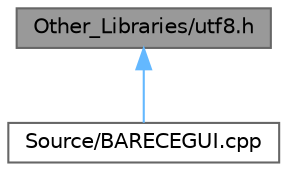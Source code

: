 digraph "Other_Libraries/utf8.h"
{
 // INTERACTIVE_SVG=YES
 // LATEX_PDF_SIZE
  bgcolor="transparent";
  edge [fontname=Helvetica,fontsize=10,labelfontname=Helvetica,labelfontsize=10];
  node [fontname=Helvetica,fontsize=10,shape=box,height=0.2,width=0.4];
  Node1 [label="Other_Libraries/utf8.h",height=0.2,width=0.4,color="gray40", fillcolor="grey60", style="filled", fontcolor="black",tooltip=" "];
  Node1 -> Node2 [dir="back",color="steelblue1",style="solid"];
  Node2 [label="Source/BARECEGUI.cpp",height=0.2,width=0.4,color="grey40", fillcolor="white", style="filled",URL="$_b_a_r_e_c_e_g_u_i_8cpp.html",tooltip=" "];
}
